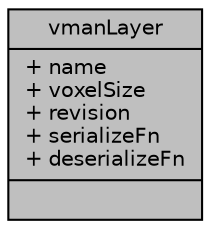 digraph "vmanLayer"
{
  bgcolor="transparent";
  edge [fontname="Helvetica",fontsize="10",labelfontname="Helvetica",labelfontsize="10"];
  node [fontname="Helvetica",fontsize="10",shape=record];
  Node1 [label="{vmanLayer\n|+ name\l+ voxelSize\l+ revision\l+ serializeFn\l+ deserializeFn\l|}",height=0.2,width=0.4,color="black", fillcolor="grey75", style="filled" fontcolor="black"];
}

